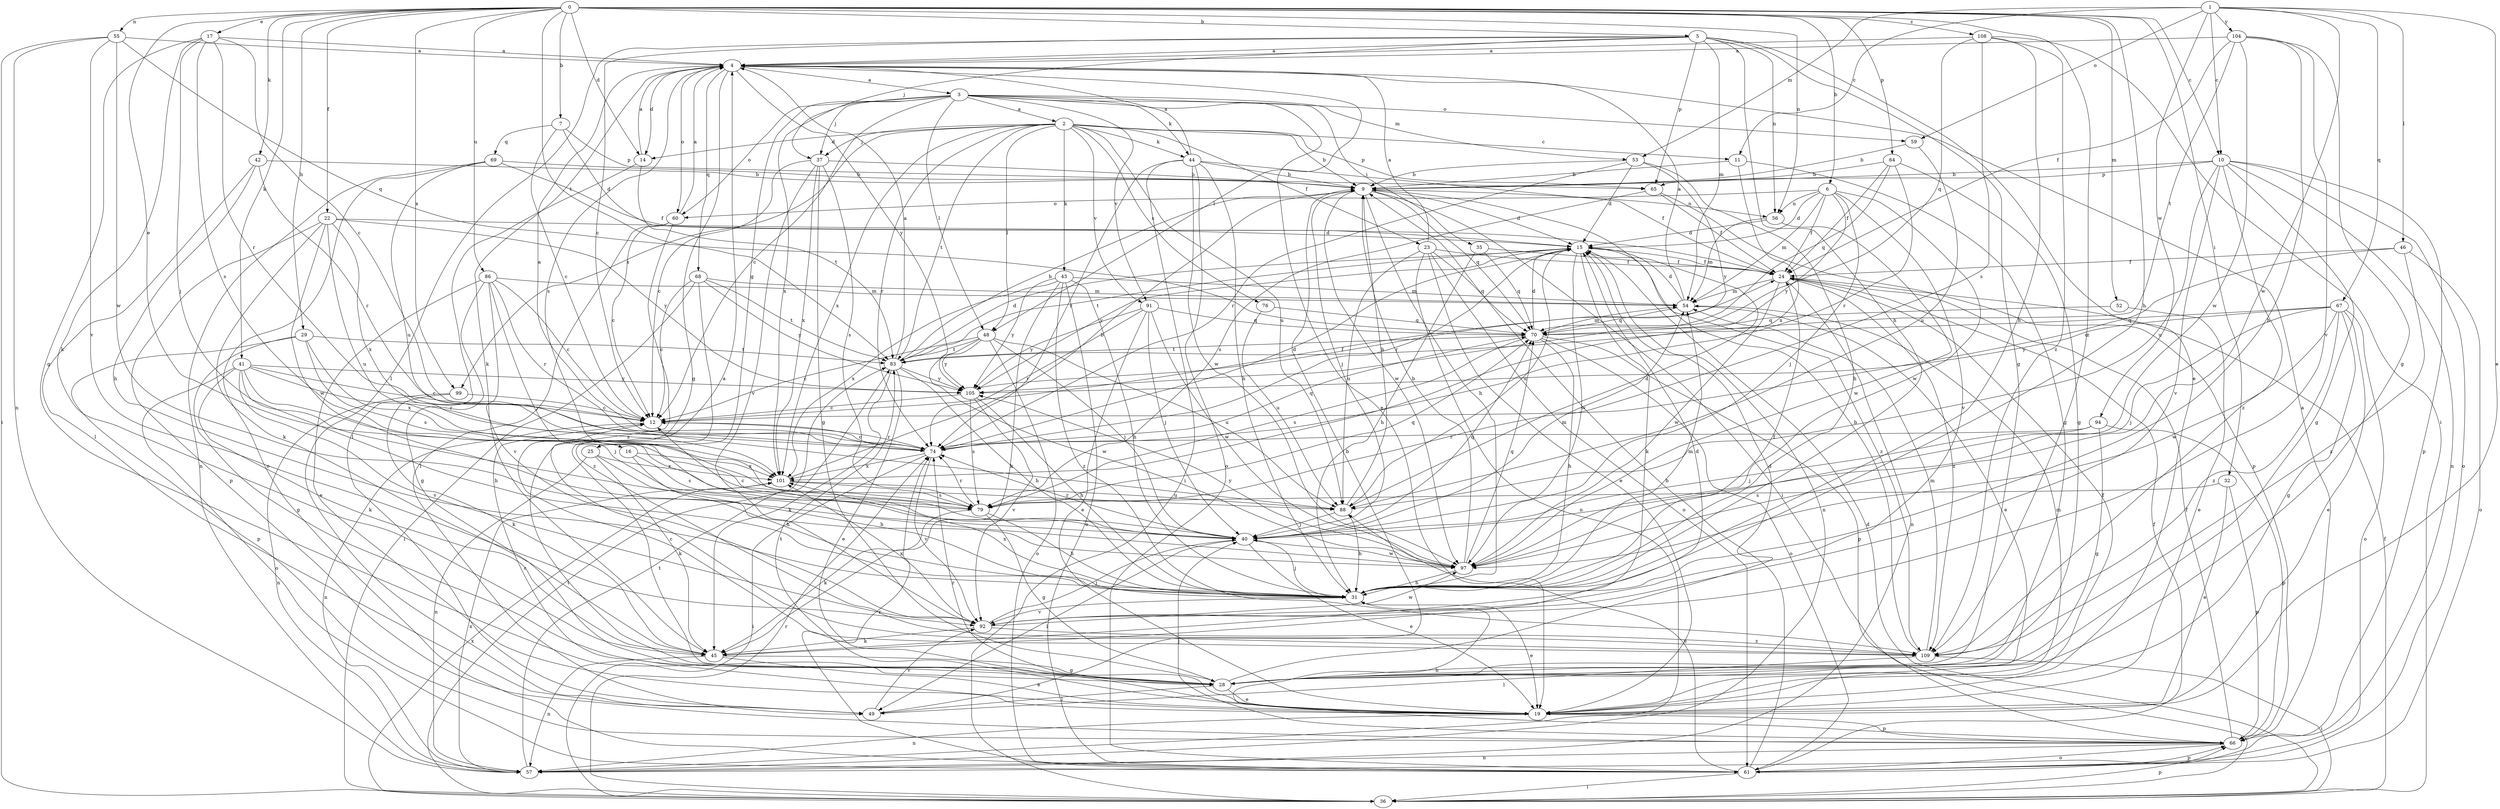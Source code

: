 strict digraph  {
0;
1;
2;
3;
4;
5;
6;
7;
9;
10;
11;
12;
14;
15;
16;
17;
19;
22;
23;
24;
25;
28;
29;
31;
32;
35;
36;
37;
40;
41;
42;
43;
44;
45;
46;
48;
49;
52;
53;
54;
55;
56;
57;
59;
60;
61;
64;
65;
66;
67;
68;
69;
70;
74;
76;
79;
83;
86;
88;
91;
92;
94;
97;
99;
101;
104;
105;
108;
109;
0 -> 5  [label=b];
0 -> 6  [label=b];
0 -> 7  [label=b];
0 -> 10  [label=c];
0 -> 14  [label=d];
0 -> 16  [label=e];
0 -> 17  [label=e];
0 -> 22  [label=f];
0 -> 29  [label=h];
0 -> 31  [label=h];
0 -> 32  [label=i];
0 -> 41  [label=k];
0 -> 42  [label=k];
0 -> 52  [label=m];
0 -> 55  [label=n];
0 -> 56  [label=n];
0 -> 64  [label=p];
0 -> 83  [label=t];
0 -> 86  [label=u];
0 -> 99  [label=x];
0 -> 108  [label=z];
0 -> 109  [label=z];
1 -> 10  [label=c];
1 -> 11  [label=c];
1 -> 19  [label=e];
1 -> 46  [label=l];
1 -> 53  [label=m];
1 -> 59  [label=o];
1 -> 67  [label=q];
1 -> 94  [label=w];
1 -> 97  [label=w];
1 -> 104  [label=y];
2 -> 9  [label=b];
2 -> 11  [label=c];
2 -> 14  [label=d];
2 -> 23  [label=f];
2 -> 37  [label=j];
2 -> 43  [label=k];
2 -> 44  [label=k];
2 -> 48  [label=l];
2 -> 65  [label=p];
2 -> 74  [label=r];
2 -> 76  [label=s];
2 -> 83  [label=t];
2 -> 88  [label=u];
2 -> 91  [label=v];
2 -> 99  [label=x];
2 -> 101  [label=x];
3 -> 2  [label=a];
3 -> 12  [label=c];
3 -> 19  [label=e];
3 -> 25  [label=g];
3 -> 35  [label=i];
3 -> 37  [label=j];
3 -> 44  [label=k];
3 -> 48  [label=l];
3 -> 53  [label=m];
3 -> 59  [label=o];
3 -> 60  [label=o];
3 -> 91  [label=v];
3 -> 101  [label=x];
4 -> 3  [label=a];
4 -> 14  [label=d];
4 -> 28  [label=g];
4 -> 45  [label=k];
4 -> 48  [label=l];
4 -> 60  [label=o];
4 -> 68  [label=q];
4 -> 79  [label=s];
4 -> 105  [label=y];
5 -> 4  [label=a];
5 -> 12  [label=c];
5 -> 19  [label=e];
5 -> 28  [label=g];
5 -> 31  [label=h];
5 -> 37  [label=j];
5 -> 49  [label=l];
5 -> 54  [label=m];
5 -> 56  [label=n];
5 -> 65  [label=p];
6 -> 15  [label=d];
6 -> 24  [label=f];
6 -> 40  [label=j];
6 -> 54  [label=m];
6 -> 56  [label=n];
6 -> 60  [label=o];
6 -> 92  [label=v];
6 -> 97  [label=w];
6 -> 105  [label=y];
7 -> 12  [label=c];
7 -> 15  [label=d];
7 -> 65  [label=p];
7 -> 69  [label=q];
9 -> 15  [label=d];
9 -> 31  [label=h];
9 -> 36  [label=i];
9 -> 40  [label=j];
9 -> 56  [label=n];
9 -> 70  [label=q];
9 -> 97  [label=w];
10 -> 9  [label=b];
10 -> 28  [label=g];
10 -> 57  [label=n];
10 -> 61  [label=o];
10 -> 65  [label=p];
10 -> 66  [label=p];
10 -> 88  [label=u];
10 -> 92  [label=v];
10 -> 109  [label=z];
11 -> 9  [label=b];
11 -> 28  [label=g];
11 -> 101  [label=x];
12 -> 24  [label=f];
12 -> 57  [label=n];
12 -> 74  [label=r];
14 -> 4  [label=a];
14 -> 49  [label=l];
14 -> 83  [label=t];
15 -> 24  [label=f];
15 -> 45  [label=k];
15 -> 57  [label=n];
15 -> 74  [label=r];
15 -> 83  [label=t];
15 -> 88  [label=u];
15 -> 97  [label=w];
15 -> 105  [label=y];
15 -> 109  [label=z];
16 -> 31  [label=h];
16 -> 79  [label=s];
16 -> 101  [label=x];
17 -> 4  [label=a];
17 -> 12  [label=c];
17 -> 28  [label=g];
17 -> 40  [label=j];
17 -> 45  [label=k];
17 -> 74  [label=r];
17 -> 79  [label=s];
19 -> 12  [label=c];
19 -> 24  [label=f];
19 -> 54  [label=m];
19 -> 57  [label=n];
19 -> 66  [label=p];
19 -> 74  [label=r];
19 -> 83  [label=t];
22 -> 15  [label=d];
22 -> 45  [label=k];
22 -> 66  [label=p];
22 -> 88  [label=u];
22 -> 97  [label=w];
22 -> 101  [label=x];
22 -> 105  [label=y];
23 -> 4  [label=a];
23 -> 19  [label=e];
23 -> 24  [label=f];
23 -> 57  [label=n];
23 -> 61  [label=o];
23 -> 70  [label=q];
23 -> 88  [label=u];
24 -> 54  [label=m];
24 -> 57  [label=n];
24 -> 97  [label=w];
24 -> 109  [label=z];
25 -> 31  [label=h];
25 -> 45  [label=k];
25 -> 57  [label=n];
25 -> 101  [label=x];
28 -> 4  [label=a];
28 -> 15  [label=d];
28 -> 19  [label=e];
28 -> 49  [label=l];
29 -> 28  [label=g];
29 -> 66  [label=p];
29 -> 79  [label=s];
29 -> 83  [label=t];
29 -> 101  [label=x];
31 -> 19  [label=e];
31 -> 24  [label=f];
31 -> 40  [label=j];
31 -> 54  [label=m];
31 -> 92  [label=v];
31 -> 101  [label=x];
32 -> 19  [label=e];
32 -> 66  [label=p];
32 -> 79  [label=s];
35 -> 24  [label=f];
35 -> 31  [label=h];
35 -> 70  [label=q];
36 -> 15  [label=d];
36 -> 24  [label=f];
36 -> 66  [label=p];
36 -> 74  [label=r];
36 -> 83  [label=t];
36 -> 101  [label=x];
37 -> 9  [label=b];
37 -> 12  [label=c];
37 -> 28  [label=g];
37 -> 79  [label=s];
37 -> 92  [label=v];
37 -> 101  [label=x];
40 -> 12  [label=c];
40 -> 19  [label=e];
40 -> 49  [label=l];
40 -> 54  [label=m];
40 -> 70  [label=q];
40 -> 74  [label=r];
40 -> 97  [label=w];
41 -> 12  [label=c];
41 -> 31  [label=h];
41 -> 40  [label=j];
41 -> 45  [label=k];
41 -> 61  [label=o];
41 -> 74  [label=r];
41 -> 92  [label=v];
41 -> 105  [label=y];
42 -> 9  [label=b];
42 -> 31  [label=h];
42 -> 49  [label=l];
42 -> 74  [label=r];
43 -> 31  [label=h];
43 -> 45  [label=k];
43 -> 54  [label=m];
43 -> 61  [label=o];
43 -> 101  [label=x];
43 -> 105  [label=y];
43 -> 109  [label=z];
44 -> 4  [label=a];
44 -> 9  [label=b];
44 -> 24  [label=f];
44 -> 31  [label=h];
44 -> 36  [label=i];
44 -> 61  [label=o];
44 -> 74  [label=r];
44 -> 97  [label=w];
45 -> 15  [label=d];
45 -> 19  [label=e];
45 -> 28  [label=g];
45 -> 57  [label=n];
46 -> 12  [label=c];
46 -> 24  [label=f];
46 -> 61  [label=o];
46 -> 109  [label=z];
48 -> 12  [label=c];
48 -> 40  [label=j];
48 -> 61  [label=o];
48 -> 83  [label=t];
48 -> 88  [label=u];
48 -> 97  [label=w];
48 -> 105  [label=y];
49 -> 9  [label=b];
49 -> 92  [label=v];
52 -> 19  [label=e];
52 -> 70  [label=q];
53 -> 9  [label=b];
53 -> 15  [label=d];
53 -> 31  [label=h];
53 -> 74  [label=r];
53 -> 105  [label=y];
54 -> 4  [label=a];
54 -> 15  [label=d];
54 -> 19  [label=e];
54 -> 70  [label=q];
55 -> 4  [label=a];
55 -> 36  [label=i];
55 -> 57  [label=n];
55 -> 70  [label=q];
55 -> 92  [label=v];
55 -> 97  [label=w];
56 -> 15  [label=d];
56 -> 54  [label=m];
56 -> 97  [label=w];
57 -> 83  [label=t];
57 -> 101  [label=x];
59 -> 9  [label=b];
59 -> 88  [label=u];
60 -> 4  [label=a];
60 -> 12  [label=c];
60 -> 49  [label=l];
60 -> 109  [label=z];
61 -> 9  [label=b];
61 -> 24  [label=f];
61 -> 36  [label=i];
61 -> 66  [label=p];
61 -> 74  [label=r];
61 -> 88  [label=u];
64 -> 9  [label=b];
64 -> 24  [label=f];
64 -> 28  [label=g];
64 -> 70  [label=q];
64 -> 74  [label=r];
65 -> 24  [label=f];
65 -> 66  [label=p];
65 -> 79  [label=s];
66 -> 4  [label=a];
66 -> 24  [label=f];
66 -> 31  [label=h];
66 -> 40  [label=j];
66 -> 57  [label=n];
66 -> 61  [label=o];
67 -> 19  [label=e];
67 -> 28  [label=g];
67 -> 40  [label=j];
67 -> 61  [label=o];
67 -> 70  [label=q];
67 -> 97  [label=w];
67 -> 105  [label=y];
67 -> 109  [label=z];
68 -> 12  [label=c];
68 -> 36  [label=i];
68 -> 54  [label=m];
68 -> 83  [label=t];
68 -> 105  [label=y];
68 -> 109  [label=z];
69 -> 9  [label=b];
69 -> 24  [label=f];
69 -> 57  [label=n];
69 -> 61  [label=o];
69 -> 88  [label=u];
70 -> 15  [label=d];
70 -> 31  [label=h];
70 -> 54  [label=m];
70 -> 61  [label=o];
70 -> 66  [label=p];
70 -> 79  [label=s];
70 -> 83  [label=t];
74 -> 4  [label=a];
74 -> 12  [label=c];
74 -> 15  [label=d];
74 -> 36  [label=i];
74 -> 70  [label=q];
74 -> 92  [label=v];
74 -> 101  [label=x];
76 -> 70  [label=q];
76 -> 88  [label=u];
79 -> 28  [label=g];
79 -> 31  [label=h];
79 -> 45  [label=k];
79 -> 70  [label=q];
79 -> 74  [label=r];
83 -> 4  [label=a];
83 -> 9  [label=b];
83 -> 15  [label=d];
83 -> 19  [label=e];
83 -> 31  [label=h];
83 -> 45  [label=k];
83 -> 105  [label=y];
86 -> 12  [label=c];
86 -> 19  [label=e];
86 -> 28  [label=g];
86 -> 40  [label=j];
86 -> 54  [label=m];
86 -> 74  [label=r];
86 -> 92  [label=v];
88 -> 9  [label=b];
88 -> 15  [label=d];
88 -> 31  [label=h];
88 -> 40  [label=j];
91 -> 19  [label=e];
91 -> 40  [label=j];
91 -> 70  [label=q];
91 -> 74  [label=r];
91 -> 97  [label=w];
91 -> 105  [label=y];
92 -> 40  [label=j];
92 -> 45  [label=k];
92 -> 97  [label=w];
92 -> 101  [label=x];
92 -> 109  [label=z];
94 -> 28  [label=g];
94 -> 40  [label=j];
94 -> 66  [label=p];
94 -> 74  [label=r];
97 -> 9  [label=b];
97 -> 31  [label=h];
97 -> 70  [label=q];
97 -> 105  [label=y];
99 -> 12  [label=c];
99 -> 45  [label=k];
99 -> 57  [label=n];
101 -> 9  [label=b];
101 -> 79  [label=s];
101 -> 88  [label=u];
104 -> 4  [label=a];
104 -> 24  [label=f];
104 -> 28  [label=g];
104 -> 31  [label=h];
104 -> 83  [label=t];
104 -> 92  [label=v];
104 -> 97  [label=w];
105 -> 12  [label=c];
105 -> 31  [label=h];
105 -> 79  [label=s];
105 -> 92  [label=v];
108 -> 4  [label=a];
108 -> 31  [label=h];
108 -> 36  [label=i];
108 -> 70  [label=q];
108 -> 79  [label=s];
108 -> 109  [label=z];
109 -> 9  [label=b];
109 -> 12  [label=c];
109 -> 36  [label=i];
109 -> 49  [label=l];
109 -> 54  [label=m];
}
